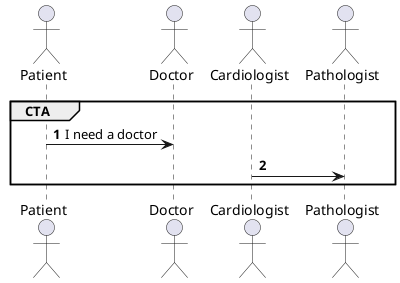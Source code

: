 @startuml
'https://plantuml.com/sequence-diagram

autonumber

actor "Patient" as patient
actor "Doctor" as doctor
actor "Nurse" as nurse
actor "Pharmacist" as pharmacist
actor "Radiologist" as radiologist
actor "X-Ray Technician" as xraytechnician
actor "Cardiologist" as cardiologist
actor "Surgeon" as surgeon
actor "Anesthesiologist" as anesthesiologist
actor "Pathologist" as pathologist
actor "Psychiatrist" as psychiatrist
actor "Third Party" as thirdparty
actor "AI algorithm" as ai

participant RIS as RIS
participant PACS as PACS
participant EMR as EMR
participant ISAI as ISAI


hide @unlinked

group CTA

patient -> doctor: I need a doctor
cardiologist -> pathologist:

end




@enduml